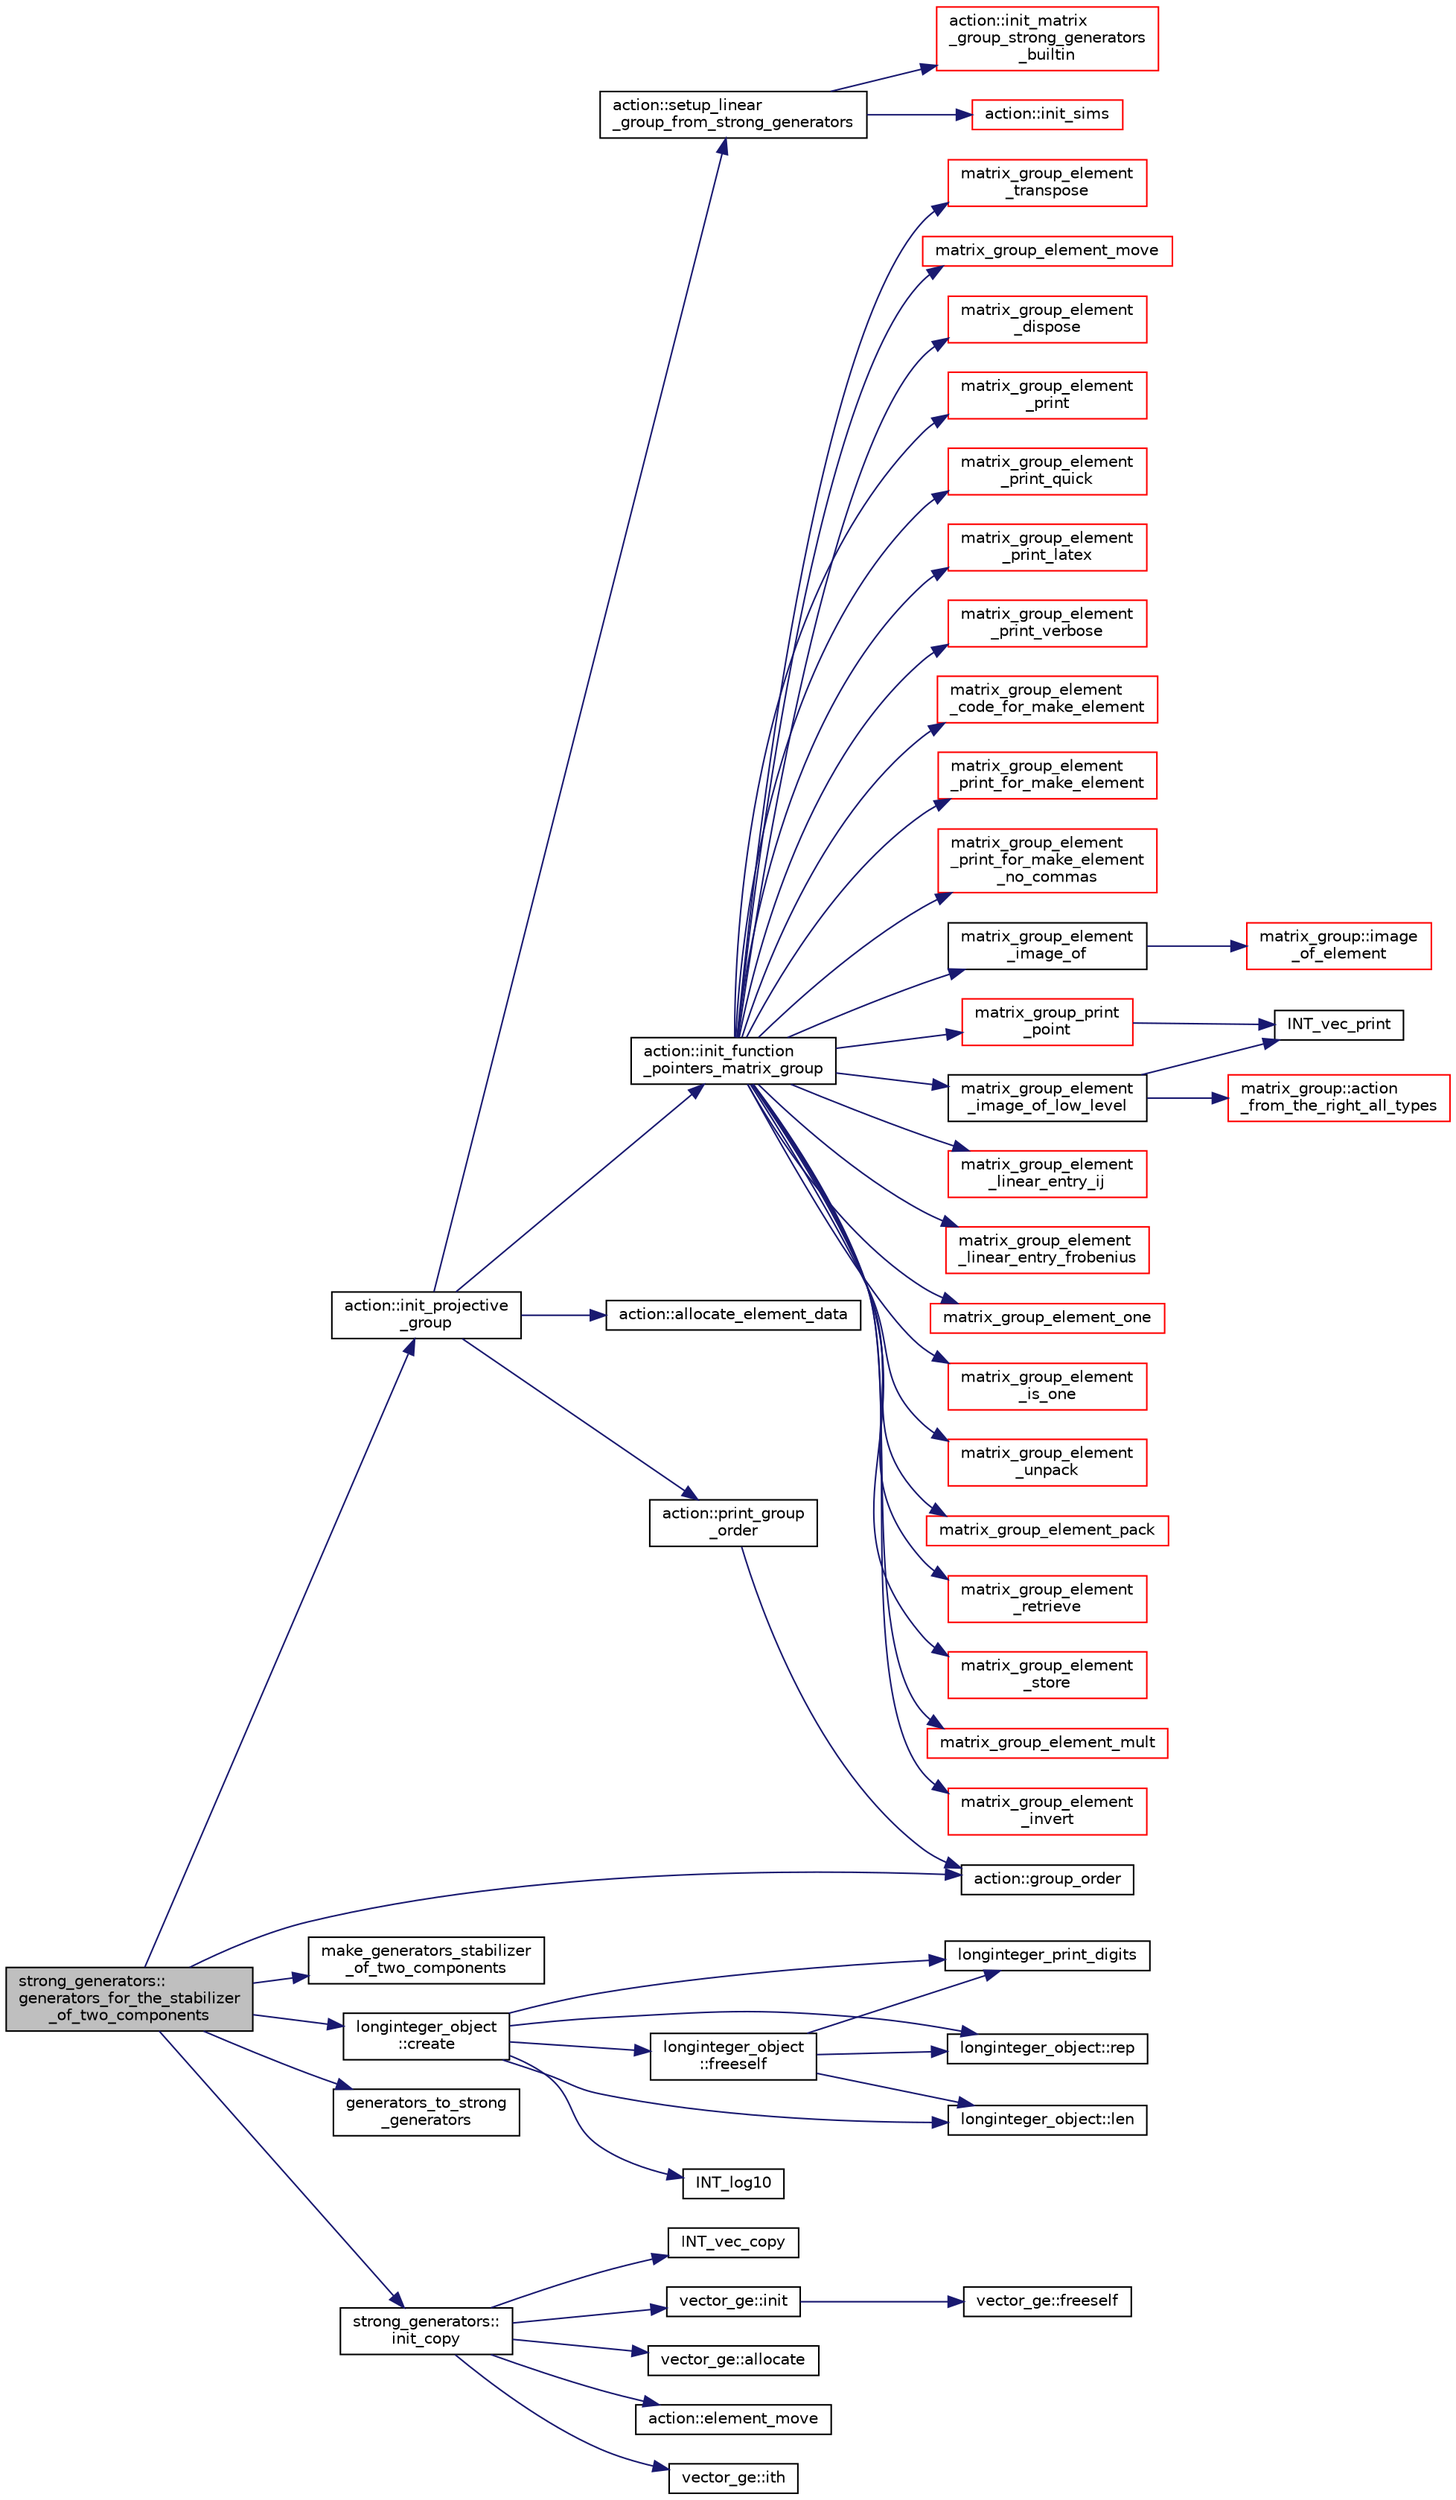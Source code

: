 digraph "strong_generators::generators_for_the_stabilizer_of_two_components"
{
  edge [fontname="Helvetica",fontsize="10",labelfontname="Helvetica",labelfontsize="10"];
  node [fontname="Helvetica",fontsize="10",shape=record];
  rankdir="LR";
  Node1755 [label="strong_generators::\lgenerators_for_the_stabilizer\l_of_two_components",height=0.2,width=0.4,color="black", fillcolor="grey75", style="filled", fontcolor="black"];
  Node1755 -> Node1756 [color="midnightblue",fontsize="10",style="solid",fontname="Helvetica"];
  Node1756 [label="action::init_projective\l_group",height=0.2,width=0.4,color="black", fillcolor="white", style="filled",URL="$d2/d86/classaction.html#ad943cb9d3828331bf5634c6dbfc31afd"];
  Node1756 -> Node1757 [color="midnightblue",fontsize="10",style="solid",fontname="Helvetica"];
  Node1757 [label="action::init_function\l_pointers_matrix_group",height=0.2,width=0.4,color="black", fillcolor="white", style="filled",URL="$d2/d86/classaction.html#a48cbc0106c21fdcb5ec74a9cf8f4e1d8"];
  Node1757 -> Node1758 [color="midnightblue",fontsize="10",style="solid",fontname="Helvetica"];
  Node1758 [label="matrix_group_element\l_image_of",height=0.2,width=0.4,color="black", fillcolor="white", style="filled",URL="$dc/dd4/group__actions_8h.html#a8d38612045c1883e700453e9cb8ae05e"];
  Node1758 -> Node1759 [color="midnightblue",fontsize="10",style="solid",fontname="Helvetica"];
  Node1759 [label="matrix_group::image\l_of_element",height=0.2,width=0.4,color="red", fillcolor="white", style="filled",URL="$d3/ded/classmatrix__group.html#abe0e1b5d8d046f05b8d3eaa72a9d4036"];
  Node1757 -> Node1777 [color="midnightblue",fontsize="10",style="solid",fontname="Helvetica"];
  Node1777 [label="matrix_group_element\l_image_of_low_level",height=0.2,width=0.4,color="black", fillcolor="white", style="filled",URL="$dc/dd4/group__actions_8h.html#a61f0765b18d490bcb66ed77c0d7af1df"];
  Node1777 -> Node1778 [color="midnightblue",fontsize="10",style="solid",fontname="Helvetica"];
  Node1778 [label="INT_vec_print",height=0.2,width=0.4,color="black", fillcolor="white", style="filled",URL="$df/dbf/sajeeb_8_c.html#a79a5901af0b47dd0d694109543c027fe"];
  Node1777 -> Node1762 [color="midnightblue",fontsize="10",style="solid",fontname="Helvetica"];
  Node1762 [label="matrix_group::action\l_from_the_right_all_types",height=0.2,width=0.4,color="red", fillcolor="white", style="filled",URL="$d3/ded/classmatrix__group.html#a1ac0d651cc17062e338e00242ac0e2f6"];
  Node1757 -> Node1779 [color="midnightblue",fontsize="10",style="solid",fontname="Helvetica"];
  Node1779 [label="matrix_group_element\l_linear_entry_ij",height=0.2,width=0.4,color="red", fillcolor="white", style="filled",URL="$dc/dd4/group__actions_8h.html#aa5af466595bcf5f7690af996977461bd"];
  Node1757 -> Node1781 [color="midnightblue",fontsize="10",style="solid",fontname="Helvetica"];
  Node1781 [label="matrix_group_element\l_linear_entry_frobenius",height=0.2,width=0.4,color="red", fillcolor="white", style="filled",URL="$dc/dd4/group__actions_8h.html#a33ea8d238e92b73d5ae85de7aa571e5f"];
  Node1757 -> Node1783 [color="midnightblue",fontsize="10",style="solid",fontname="Helvetica"];
  Node1783 [label="matrix_group_element_one",height=0.2,width=0.4,color="red", fillcolor="white", style="filled",URL="$dc/dd4/group__actions_8h.html#a3369a10e062775325436e0cdc58ad7f7"];
  Node1757 -> Node1787 [color="midnightblue",fontsize="10",style="solid",fontname="Helvetica"];
  Node1787 [label="matrix_group_element\l_is_one",height=0.2,width=0.4,color="red", fillcolor="white", style="filled",URL="$dc/dd4/group__actions_8h.html#a41e2c457ec60d1c9ffb10a71362390a1"];
  Node1757 -> Node1794 [color="midnightblue",fontsize="10",style="solid",fontname="Helvetica"];
  Node1794 [label="matrix_group_element\l_unpack",height=0.2,width=0.4,color="red", fillcolor="white", style="filled",URL="$dc/dd4/group__actions_8h.html#a3821f8c9d4e26962410c97ad9772b3af"];
  Node1757 -> Node1817 [color="midnightblue",fontsize="10",style="solid",fontname="Helvetica"];
  Node1817 [label="matrix_group_element_pack",height=0.2,width=0.4,color="red", fillcolor="white", style="filled",URL="$dc/dd4/group__actions_8h.html#a3432aa42c876df32887d4c7451287a5e"];
  Node1757 -> Node1821 [color="midnightblue",fontsize="10",style="solid",fontname="Helvetica"];
  Node1821 [label="matrix_group_element\l_retrieve",height=0.2,width=0.4,color="red", fillcolor="white", style="filled",URL="$dc/dd4/group__actions_8h.html#aefc74c0503168b62ff732d3cc131fdc6"];
  Node1757 -> Node1825 [color="midnightblue",fontsize="10",style="solid",fontname="Helvetica"];
  Node1825 [label="matrix_group_element\l_store",height=0.2,width=0.4,color="red", fillcolor="white", style="filled",URL="$dc/dd4/group__actions_8h.html#a022239b4366d52af91901716d626b518"];
  Node1757 -> Node1830 [color="midnightblue",fontsize="10",style="solid",fontname="Helvetica"];
  Node1830 [label="matrix_group_element_mult",height=0.2,width=0.4,color="red", fillcolor="white", style="filled",URL="$dc/dd4/group__actions_8h.html#ad887a3f020f1e4be419c39ae210ef16f"];
  Node1757 -> Node1838 [color="midnightblue",fontsize="10",style="solid",fontname="Helvetica"];
  Node1838 [label="matrix_group_element\l_invert",height=0.2,width=0.4,color="red", fillcolor="white", style="filled",URL="$dc/dd4/group__actions_8h.html#a7b91b9be761ab433dc1979fba0ff4885"];
  Node1757 -> Node1841 [color="midnightblue",fontsize="10",style="solid",fontname="Helvetica"];
  Node1841 [label="matrix_group_element\l_transpose",height=0.2,width=0.4,color="red", fillcolor="white", style="filled",URL="$dc/dd4/group__actions_8h.html#aaf36ae3e69210e41138ede347ca87e17"];
  Node1757 -> Node1845 [color="midnightblue",fontsize="10",style="solid",fontname="Helvetica"];
  Node1845 [label="matrix_group_element_move",height=0.2,width=0.4,color="red", fillcolor="white", style="filled",URL="$dc/dd4/group__actions_8h.html#aee11a8631b44de7c6e8f8883f905d4ba"];
  Node1757 -> Node1847 [color="midnightblue",fontsize="10",style="solid",fontname="Helvetica"];
  Node1847 [label="matrix_group_element\l_dispose",height=0.2,width=0.4,color="red", fillcolor="white", style="filled",URL="$dc/dd4/group__actions_8h.html#a28120d2087dc07bb997d1aa89319f8fc"];
  Node1757 -> Node1850 [color="midnightblue",fontsize="10",style="solid",fontname="Helvetica"];
  Node1850 [label="matrix_group_element\l_print",height=0.2,width=0.4,color="red", fillcolor="white", style="filled",URL="$dc/dd4/group__actions_8h.html#a713a62ca79f61e584fa43b4498247cc6"];
  Node1757 -> Node1856 [color="midnightblue",fontsize="10",style="solid",fontname="Helvetica"];
  Node1856 [label="matrix_group_element\l_print_quick",height=0.2,width=0.4,color="red", fillcolor="white", style="filled",URL="$dc/dd4/group__actions_8h.html#a856195b883877c6170997dc4b3b321e0"];
  Node1757 -> Node1857 [color="midnightblue",fontsize="10",style="solid",fontname="Helvetica"];
  Node1857 [label="matrix_group_element\l_print_latex",height=0.2,width=0.4,color="red", fillcolor="white", style="filled",URL="$dc/dd4/group__actions_8h.html#a5ef3d1dd2589cd1dfffde4e2883df884"];
  Node1757 -> Node1861 [color="midnightblue",fontsize="10",style="solid",fontname="Helvetica"];
  Node1861 [label="matrix_group_element\l_print_verbose",height=0.2,width=0.4,color="red", fillcolor="white", style="filled",URL="$dc/dd4/group__actions_8h.html#aa5cc004a0b3beeb862b7ced40db8feb2"];
  Node1757 -> Node1862 [color="midnightblue",fontsize="10",style="solid",fontname="Helvetica"];
  Node1862 [label="matrix_group_element\l_code_for_make_element",height=0.2,width=0.4,color="red", fillcolor="white", style="filled",URL="$dc/dd4/group__actions_8h.html#ad6f951b50c8813e31f34304c55ccd2d9"];
  Node1757 -> Node1864 [color="midnightblue",fontsize="10",style="solid",fontname="Helvetica"];
  Node1864 [label="matrix_group_element\l_print_for_make_element",height=0.2,width=0.4,color="red", fillcolor="white", style="filled",URL="$dc/dd4/group__actions_8h.html#a6905197218a258e1199528507d8d9d6b"];
  Node1757 -> Node1866 [color="midnightblue",fontsize="10",style="solid",fontname="Helvetica"];
  Node1866 [label="matrix_group_element\l_print_for_make_element\l_no_commas",height=0.2,width=0.4,color="red", fillcolor="white", style="filled",URL="$dc/dd4/group__actions_8h.html#a087e39e2b3527200e7d4bd434015f959"];
  Node1757 -> Node1868 [color="midnightblue",fontsize="10",style="solid",fontname="Helvetica"];
  Node1868 [label="matrix_group_print\l_point",height=0.2,width=0.4,color="red", fillcolor="white", style="filled",URL="$dc/dd4/group__actions_8h.html#adc53d1d08096c08ec5005c90fa1d2100"];
  Node1868 -> Node1778 [color="midnightblue",fontsize="10",style="solid",fontname="Helvetica"];
  Node1756 -> Node1869 [color="midnightblue",fontsize="10",style="solid",fontname="Helvetica"];
  Node1869 [label="action::allocate_element_data",height=0.2,width=0.4,color="black", fillcolor="white", style="filled",URL="$d2/d86/classaction.html#adc5f98db8315bfd17fcd2fbb437d8f60"];
  Node1756 -> Node1870 [color="midnightblue",fontsize="10",style="solid",fontname="Helvetica"];
  Node1870 [label="action::setup_linear\l_group_from_strong_generators",height=0.2,width=0.4,color="black", fillcolor="white", style="filled",URL="$d2/d86/classaction.html#a20d2b143cd89f2ce81c02613356f69d1"];
  Node1870 -> Node1871 [color="midnightblue",fontsize="10",style="solid",fontname="Helvetica"];
  Node1871 [label="action::init_matrix\l_group_strong_generators\l_builtin",height=0.2,width=0.4,color="red", fillcolor="white", style="filled",URL="$d2/d86/classaction.html#a0fe9c6af56f4c0826ddec07cb8605ee4"];
  Node1870 -> Node1900 [color="midnightblue",fontsize="10",style="solid",fontname="Helvetica"];
  Node1900 [label="action::init_sims",height=0.2,width=0.4,color="red", fillcolor="white", style="filled",URL="$d2/d86/classaction.html#a74656357e44267b594ede82318fe124c"];
  Node1756 -> Node1903 [color="midnightblue",fontsize="10",style="solid",fontname="Helvetica"];
  Node1903 [label="action::print_group\l_order",height=0.2,width=0.4,color="black", fillcolor="white", style="filled",URL="$d2/d86/classaction.html#aaf5533b61c20a11f8c0efcf7ff718d7d"];
  Node1903 -> Node1904 [color="midnightblue",fontsize="10",style="solid",fontname="Helvetica"];
  Node1904 [label="action::group_order",height=0.2,width=0.4,color="black", fillcolor="white", style="filled",URL="$d2/d86/classaction.html#ad1f69adb27041311d2e7be96e39388d4"];
  Node1755 -> Node1905 [color="midnightblue",fontsize="10",style="solid",fontname="Helvetica"];
  Node1905 [label="make_generators_stabilizer\l_of_two_components",height=0.2,width=0.4,color="black", fillcolor="white", style="filled",URL="$d5/d90/action__global_8_c.html#af4fb463f6162ded3a77b674093f1e0bd"];
  Node1755 -> Node1906 [color="midnightblue",fontsize="10",style="solid",fontname="Helvetica"];
  Node1906 [label="longinteger_object\l::create",height=0.2,width=0.4,color="black", fillcolor="white", style="filled",URL="$dd/d7e/classlonginteger__object.html#a95d2eebc60849c3963a49298b1f498c2"];
  Node1906 -> Node1907 [color="midnightblue",fontsize="10",style="solid",fontname="Helvetica"];
  Node1907 [label="longinteger_object\l::freeself",height=0.2,width=0.4,color="black", fillcolor="white", style="filled",URL="$dd/d7e/classlonginteger__object.html#a06450f8c4795d81da6d680830ef958a1"];
  Node1907 -> Node1908 [color="midnightblue",fontsize="10",style="solid",fontname="Helvetica"];
  Node1908 [label="longinteger_print_digits",height=0.2,width=0.4,color="black", fillcolor="white", style="filled",URL="$de/dc5/algebra__and__number__theory_8h.html#ac2bac7b12f5b6440b8dad275cd7a157d"];
  Node1907 -> Node1909 [color="midnightblue",fontsize="10",style="solid",fontname="Helvetica"];
  Node1909 [label="longinteger_object::rep",height=0.2,width=0.4,color="black", fillcolor="white", style="filled",URL="$dd/d7e/classlonginteger__object.html#a3ecaf12738cc721d281c416503f241e2"];
  Node1907 -> Node1910 [color="midnightblue",fontsize="10",style="solid",fontname="Helvetica"];
  Node1910 [label="longinteger_object::len",height=0.2,width=0.4,color="black", fillcolor="white", style="filled",URL="$dd/d7e/classlonginteger__object.html#a0bfeae35be8a6fd44ed7f76413596ab1"];
  Node1906 -> Node1911 [color="midnightblue",fontsize="10",style="solid",fontname="Helvetica"];
  Node1911 [label="INT_log10",height=0.2,width=0.4,color="black", fillcolor="white", style="filled",URL="$de/dc5/algebra__and__number__theory_8h.html#a98bc0a6c562370a355165d2538dac250"];
  Node1906 -> Node1908 [color="midnightblue",fontsize="10",style="solid",fontname="Helvetica"];
  Node1906 -> Node1909 [color="midnightblue",fontsize="10",style="solid",fontname="Helvetica"];
  Node1906 -> Node1910 [color="midnightblue",fontsize="10",style="solid",fontname="Helvetica"];
  Node1755 -> Node1904 [color="midnightblue",fontsize="10",style="solid",fontname="Helvetica"];
  Node1755 -> Node1912 [color="midnightblue",fontsize="10",style="solid",fontname="Helvetica"];
  Node1912 [label="generators_to_strong\l_generators",height=0.2,width=0.4,color="black", fillcolor="white", style="filled",URL="$d5/d90/action__global_8_c.html#aaa17f24fdab7065fbb11a06c513a4562"];
  Node1755 -> Node1913 [color="midnightblue",fontsize="10",style="solid",fontname="Helvetica"];
  Node1913 [label="strong_generators::\linit_copy",height=0.2,width=0.4,color="black", fillcolor="white", style="filled",URL="$dc/d09/classstrong__generators.html#a52fade445eb96d43f47e1772b1b1219e"];
  Node1913 -> Node1804 [color="midnightblue",fontsize="10",style="solid",fontname="Helvetica"];
  Node1804 [label="INT_vec_copy",height=0.2,width=0.4,color="black", fillcolor="white", style="filled",URL="$df/dbf/sajeeb_8_c.html#ac2d875e27e009af6ec04d17254d11075"];
  Node1913 -> Node1881 [color="midnightblue",fontsize="10",style="solid",fontname="Helvetica"];
  Node1881 [label="vector_ge::init",height=0.2,width=0.4,color="black", fillcolor="white", style="filled",URL="$d4/d6e/classvector__ge.html#afe1d6befd1f1501e6be34afbaa9d30a8"];
  Node1881 -> Node1882 [color="midnightblue",fontsize="10",style="solid",fontname="Helvetica"];
  Node1882 [label="vector_ge::freeself",height=0.2,width=0.4,color="black", fillcolor="white", style="filled",URL="$d4/d6e/classvector__ge.html#aa002e4b715cc73a9b8b367d29700b452"];
  Node1913 -> Node1883 [color="midnightblue",fontsize="10",style="solid",fontname="Helvetica"];
  Node1883 [label="vector_ge::allocate",height=0.2,width=0.4,color="black", fillcolor="white", style="filled",URL="$d4/d6e/classvector__ge.html#a35b062a9201b30f0a87bf87702d243ae"];
  Node1913 -> Node1898 [color="midnightblue",fontsize="10",style="solid",fontname="Helvetica"];
  Node1898 [label="action::element_move",height=0.2,width=0.4,color="black", fillcolor="white", style="filled",URL="$d2/d86/classaction.html#a550947491bbb534d3d7951f50198a874"];
  Node1913 -> Node1899 [color="midnightblue",fontsize="10",style="solid",fontname="Helvetica"];
  Node1899 [label="vector_ge::ith",height=0.2,width=0.4,color="black", fillcolor="white", style="filled",URL="$d4/d6e/classvector__ge.html#a1ff002e8b746a9beb119d57dcd4a15ff"];
}
